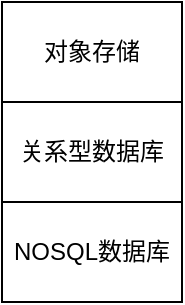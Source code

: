 <mxfile version="14.1.1" type="github"><diagram id="SX0blJd6wiv9ZZEwL6Su" name="Page-1"><mxGraphModel dx="946" dy="540" grid="1" gridSize="10" guides="1" tooltips="1" connect="1" arrows="1" fold="1" page="1" pageScale="1" pageWidth="827" pageHeight="1169" math="0" shadow="0"><root><mxCell id="0"/><mxCell id="1" parent="0"/><mxCell id="HQ5COfOKyZXQwBdg0V2F-1" value="对象存储" style="rounded=0;whiteSpace=wrap;html=1;" vertex="1" parent="1"><mxGeometry x="70" y="140" width="90" height="50" as="geometry"/></mxCell><mxCell id="HQ5COfOKyZXQwBdg0V2F-2" value="关系型数据库" style="rounded=0;whiteSpace=wrap;html=1;" vertex="1" parent="1"><mxGeometry x="70" y="190" width="90" height="50" as="geometry"/></mxCell><mxCell id="HQ5COfOKyZXQwBdg0V2F-3" value="NOSQL数据库" style="rounded=0;whiteSpace=wrap;html=1;" vertex="1" parent="1"><mxGeometry x="70" y="240" width="90" height="50" as="geometry"/></mxCell></root></mxGraphModel></diagram></mxfile>